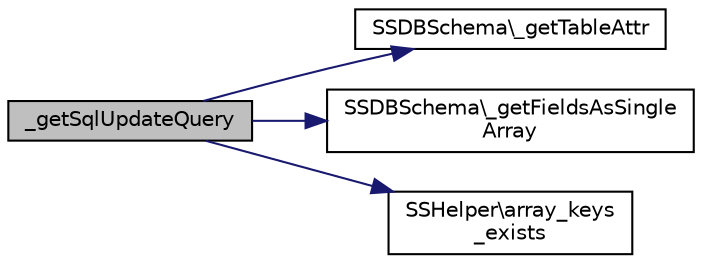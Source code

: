 digraph "_getSqlUpdateQuery"
{
  edge [fontname="Helvetica",fontsize="10",labelfontname="Helvetica",labelfontsize="10"];
  node [fontname="Helvetica",fontsize="10",shape=record];
  rankdir="LR";
  Node1 [label="_getSqlUpdateQuery",height=0.2,width=0.4,color="black", fillcolor="grey75", style="filled", fontcolor="black"];
  Node1 -> Node2 [color="midnightblue",fontsize="10",style="solid",fontname="Helvetica"];
  Node2 [label="SSDBSchema\\_getTableAttr",height=0.2,width=0.4,color="black", fillcolor="white", style="filled",URL="$class_s_s_d_b_schema.html#af64920244671f28b491228b5113809db"];
  Node1 -> Node3 [color="midnightblue",fontsize="10",style="solid",fontname="Helvetica"];
  Node3 [label="SSDBSchema\\_getFieldsAsSingle\lArray",height=0.2,width=0.4,color="black", fillcolor="white", style="filled",URL="$class_s_s_d_b_schema.html#a2e0c8f602504f2120f72ba245c3b05cd"];
  Node1 -> Node4 [color="midnightblue",fontsize="10",style="solid",fontname="Helvetica"];
  Node4 [label="SSHelper\\array_keys\l_exists",height=0.2,width=0.4,color="black", fillcolor="white", style="filled",URL="$class_s_s_helper.html#a096c538159975131963b7dd547982a4e",tooltip="Array-Keys vergleichen. "];
}
